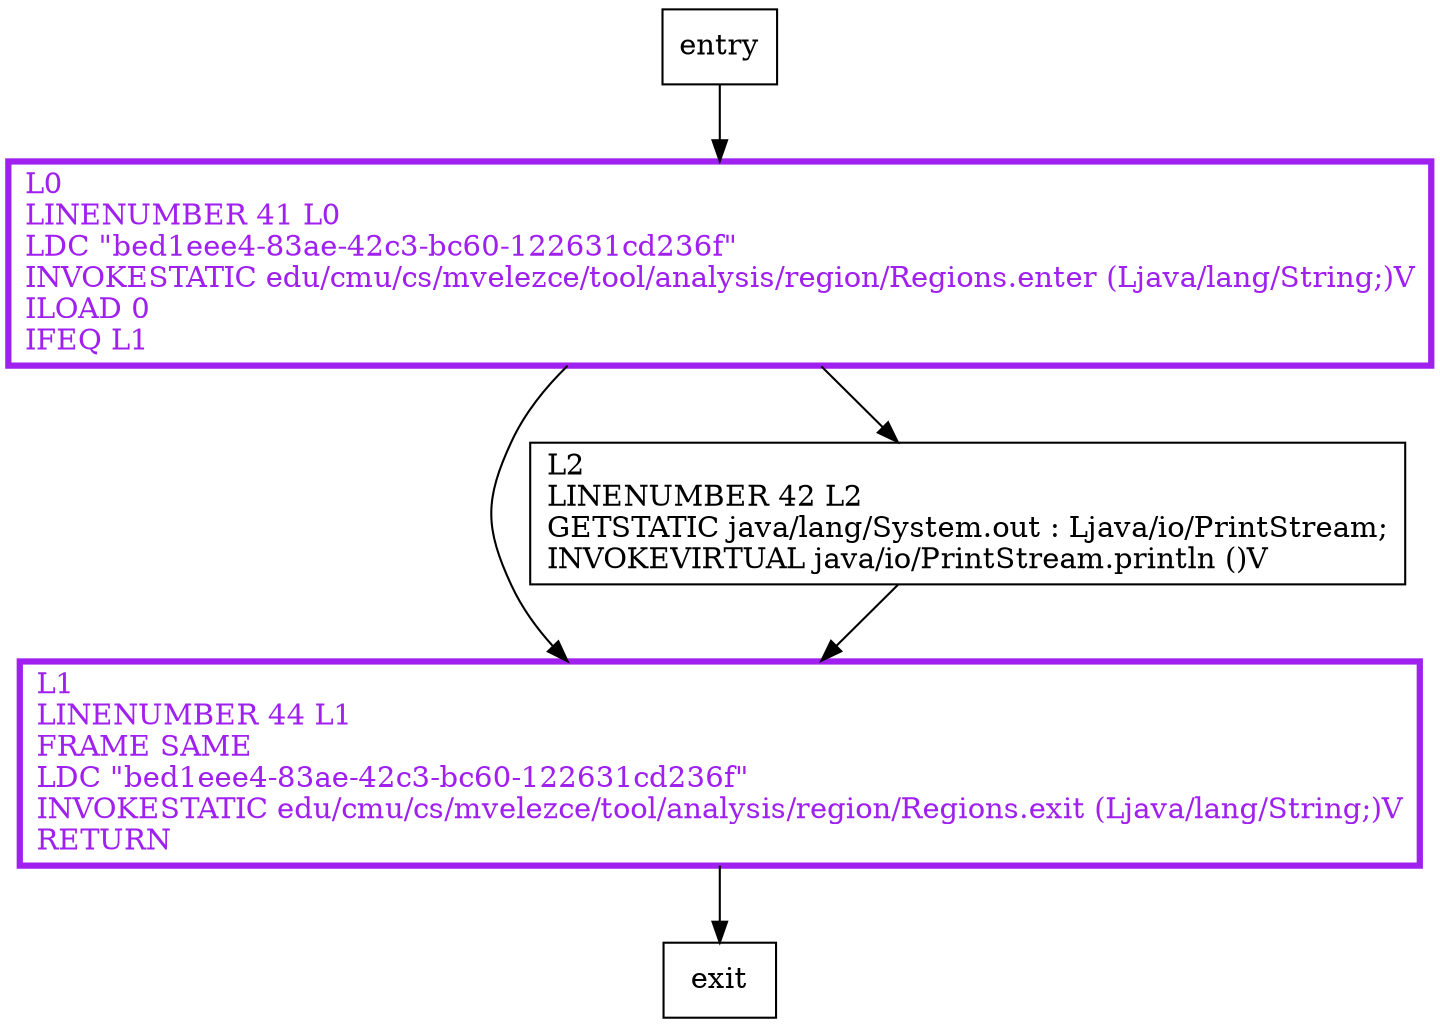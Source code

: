 digraph boo {
node [shape=record];
1941122645 [label="L1\lLINENUMBER 44 L1\lFRAME SAME\lLDC \"bed1eee4-83ae-42c3-bc60-122631cd236f\"\lINVOKESTATIC edu/cmu/cs/mvelezce/tool/analysis/region/Regions.exit (Ljava/lang/String;)V\lRETURN\l"];
930608667 [label="L0\lLINENUMBER 41 L0\lLDC \"bed1eee4-83ae-42c3-bc60-122631cd236f\"\lINVOKESTATIC edu/cmu/cs/mvelezce/tool/analysis/region/Regions.enter (Ljava/lang/String;)V\lILOAD 0\lIFEQ L1\l"];
1620698860 [label="L2\lLINENUMBER 42 L2\lGETSTATIC java/lang/System.out : Ljava/io/PrintStream;\lINVOKEVIRTUAL java/io/PrintStream.println ()V\l"];
entry;
exit;
entry -> 930608667;
1941122645 -> exit;
930608667 -> 1941122645;
930608667 -> 1620698860;
1620698860 -> 1941122645;
1941122645[fontcolor="purple", penwidth=3, color="purple"];
930608667[fontcolor="purple", penwidth=3, color="purple"];
}
